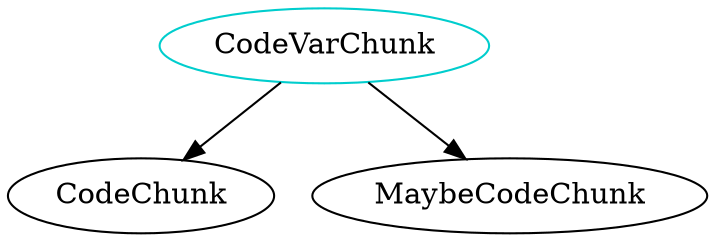 digraph codevarchunk{
CodeVarChunk -> CodeChunk;
CodeVarChunk -> MaybeCodeChunk;
CodeVarChunk	[shape=oval, color=cyan3, label="CodeVarChunk"];
}
